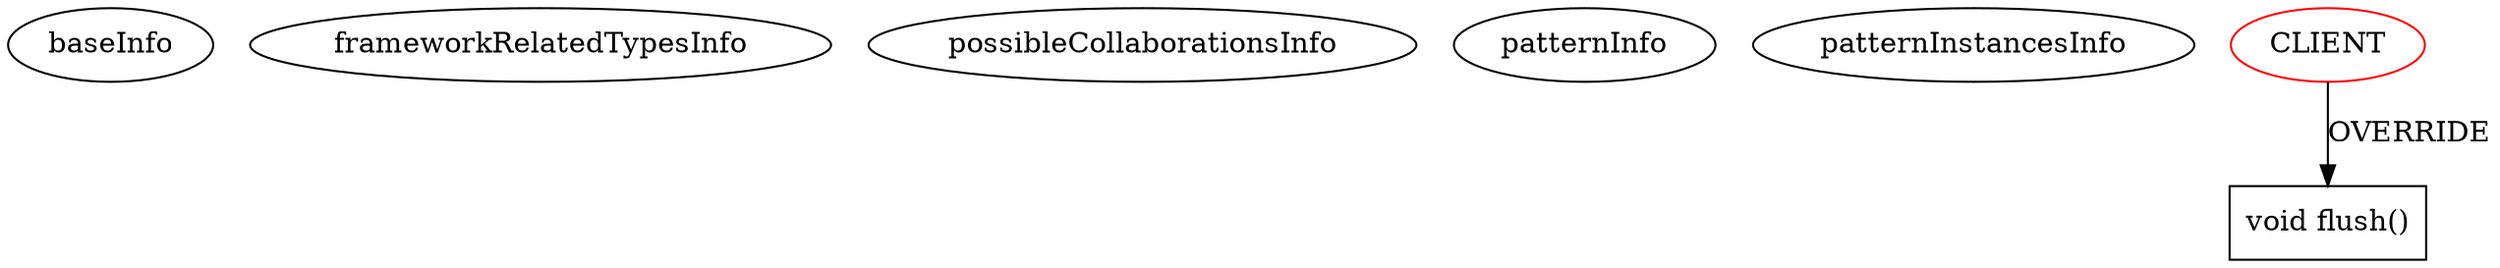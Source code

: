 digraph {
baseInfo[graphId=1965,category="pattern",isAnonymous=false,possibleRelation=false]
frameworkRelatedTypesInfo[]
possibleCollaborationsInfo[]
patternInfo[frequency=2.0,patternRootClient=0]
patternInstancesInfo[0="niloc132-celltable-tools~/niloc132-celltable-tools/celltable-tools-master/src/main/java/com/colinalworth/celltable/columns/client/HasDataFlushableEditor.java~HasDataFlushableEditor~4229",1="niloc132-celltable-tools~/niloc132-celltable-tools/celltable-tools-master/src/main/java/com/colinalworth/celltable/columns/client/HasDataFlushableEditor.java~IndexedEditor~4231"]
2[label="void flush()",vertexType="OVERRIDING_METHOD_DECLARATION",isFrameworkType=false,shape=box]
0[label="CLIENT",vertexType="ROOT_CLIENT_CLASS_DECLARATION",isFrameworkType=false,color=red]
0->2[label="OVERRIDE"]
}
